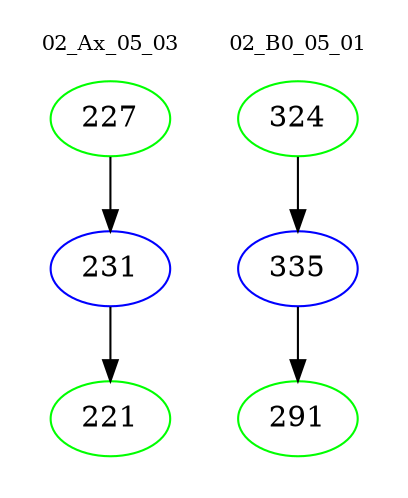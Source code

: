 digraph{
subgraph cluster_0 {
color = white
label = "02_Ax_05_03";
fontsize=10;
T0_227 [label="227", color="green"]
T0_227 -> T0_231 [color="black"]
T0_231 [label="231", color="blue"]
T0_231 -> T0_221 [color="black"]
T0_221 [label="221", color="green"]
}
subgraph cluster_1 {
color = white
label = "02_B0_05_01";
fontsize=10;
T1_324 [label="324", color="green"]
T1_324 -> T1_335 [color="black"]
T1_335 [label="335", color="blue"]
T1_335 -> T1_291 [color="black"]
T1_291 [label="291", color="green"]
}
}
